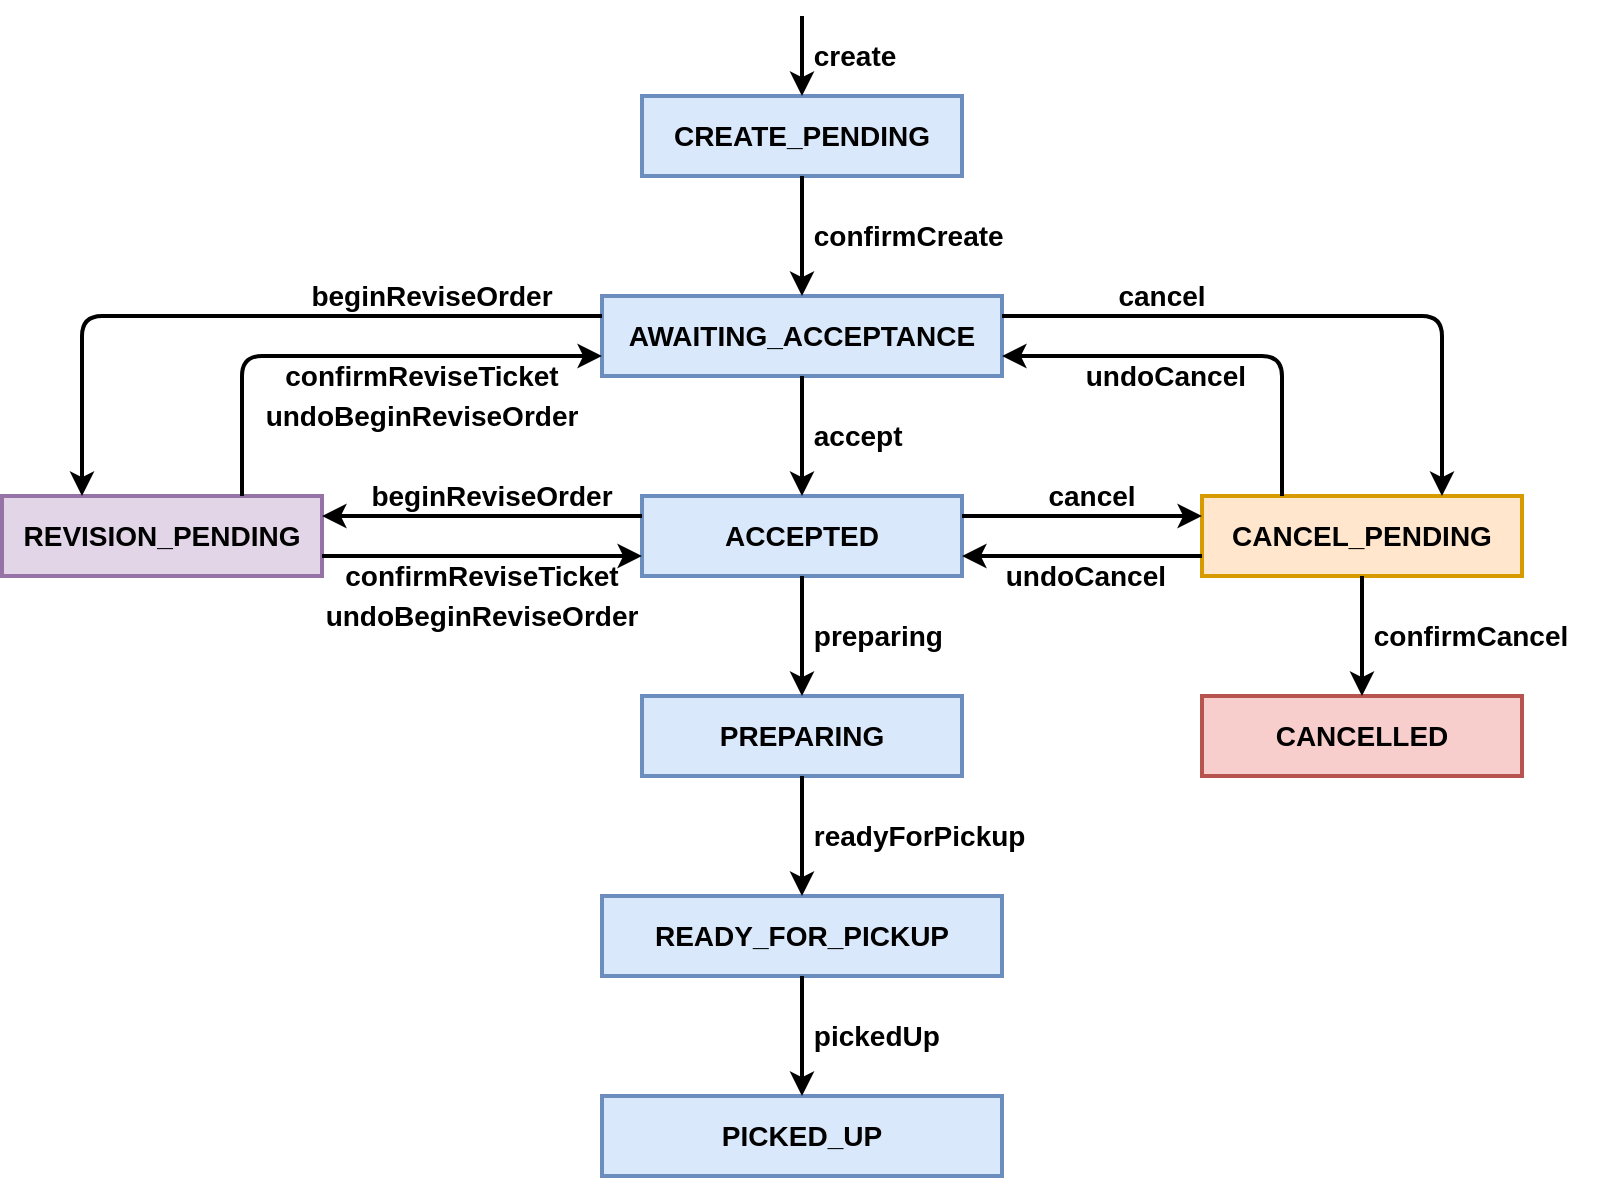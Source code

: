 <mxfile version="12.9.13" type="device"><diagram id="vGISYqAd2iQpnE0Jk0RS" name="Page-1"><mxGraphModel dx="1302" dy="701" grid="1" gridSize="10" guides="1" tooltips="1" connect="1" arrows="1" fold="1" page="1" pageScale="1" pageWidth="2000" pageHeight="2000" math="0" shadow="0"><root><mxCell id="0"/><mxCell id="1" parent="0"/><mxCell id="JC500J2g3jX2iVD-JPon-1" value="&lt;b&gt;&lt;font style=&quot;font-size: 14px&quot;&gt;CREATE_PENDING&lt;/font&gt;&lt;/b&gt;" style="rounded=0;whiteSpace=wrap;html=1;strokeWidth=2;fillColor=#dae8fc;strokeColor=#6c8ebf;" vertex="1" parent="1"><mxGeometry x="400" y="120" width="160" height="40" as="geometry"/></mxCell><mxCell id="JC500J2g3jX2iVD-JPon-2" value="&lt;span style=&quot;font-size: 14px&quot;&gt;&lt;b&gt;AWAITING_ACCEPTANCE&lt;/b&gt;&lt;/span&gt;" style="rounded=0;whiteSpace=wrap;html=1;strokeWidth=2;fillColor=#dae8fc;strokeColor=#6c8ebf;" vertex="1" parent="1"><mxGeometry x="380" y="220" width="200" height="40" as="geometry"/></mxCell><mxCell id="JC500J2g3jX2iVD-JPon-3" value="" style="endArrow=classic;html=1;strokeWidth=2;exitX=0.5;exitY=1;exitDx=0;exitDy=0;entryX=0.5;entryY=0;entryDx=0;entryDy=0;" edge="1" parent="1" source="JC500J2g3jX2iVD-JPon-1" target="JC500J2g3jX2iVD-JPon-2"><mxGeometry width="50" height="50" relative="1" as="geometry"><mxPoint x="800" y="370" as="sourcePoint"/><mxPoint x="850" y="320" as="targetPoint"/></mxGeometry></mxCell><mxCell id="JC500J2g3jX2iVD-JPon-4" value="&lt;span style=&quot;font-size: 14px&quot;&gt;&lt;b&gt;ACCEPTED&lt;/b&gt;&lt;/span&gt;" style="rounded=0;whiteSpace=wrap;html=1;strokeWidth=2;fillColor=#dae8fc;strokeColor=#6c8ebf;" vertex="1" parent="1"><mxGeometry x="400" y="320" width="160" height="40" as="geometry"/></mxCell><mxCell id="JC500J2g3jX2iVD-JPon-5" value="" style="endArrow=classic;html=1;strokeWidth=2;exitX=0.5;exitY=1;exitDx=0;exitDy=0;entryX=0.5;entryY=0;entryDx=0;entryDy=0;" edge="1" parent="1" source="JC500J2g3jX2iVD-JPon-2" target="JC500J2g3jX2iVD-JPon-4"><mxGeometry width="50" height="50" relative="1" as="geometry"><mxPoint x="800" y="370" as="sourcePoint"/><mxPoint x="850" y="320" as="targetPoint"/></mxGeometry></mxCell><mxCell id="JC500J2g3jX2iVD-JPon-6" value="&lt;span style=&quot;font-size: 14px&quot;&gt;&lt;b&gt;PREPARING&lt;/b&gt;&lt;/span&gt;" style="rounded=0;whiteSpace=wrap;html=1;strokeWidth=2;fillColor=#dae8fc;strokeColor=#6c8ebf;" vertex="1" parent="1"><mxGeometry x="400" y="420" width="160" height="40" as="geometry"/></mxCell><mxCell id="JC500J2g3jX2iVD-JPon-8" value="&lt;span style=&quot;font-size: 14px&quot;&gt;&lt;b&gt;READY_FOR_PICKUP&lt;/b&gt;&lt;/span&gt;" style="rounded=0;whiteSpace=wrap;html=1;strokeWidth=2;fillColor=#dae8fc;strokeColor=#6c8ebf;" vertex="1" parent="1"><mxGeometry x="380" y="520" width="200" height="40" as="geometry"/></mxCell><mxCell id="JC500J2g3jX2iVD-JPon-9" value="&lt;span style=&quot;font-size: 14px&quot;&gt;&lt;b&gt;PICKED_UP&lt;/b&gt;&lt;/span&gt;" style="rounded=0;whiteSpace=wrap;html=1;strokeWidth=2;fillColor=#dae8fc;strokeColor=#6c8ebf;" vertex="1" parent="1"><mxGeometry x="380" y="620" width="200" height="40" as="geometry"/></mxCell><mxCell id="JC500J2g3jX2iVD-JPon-10" value="" style="endArrow=classic;html=1;strokeWidth=2;exitX=0.5;exitY=1;exitDx=0;exitDy=0;entryX=0.5;entryY=0;entryDx=0;entryDy=0;" edge="1" parent="1" source="JC500J2g3jX2iVD-JPon-4" target="JC500J2g3jX2iVD-JPon-6"><mxGeometry width="50" height="50" relative="1" as="geometry"><mxPoint x="800" y="480" as="sourcePoint"/><mxPoint x="850" y="430" as="targetPoint"/></mxGeometry></mxCell><mxCell id="JC500J2g3jX2iVD-JPon-11" value="" style="endArrow=classic;html=1;strokeWidth=2;exitX=0.5;exitY=1;exitDx=0;exitDy=0;entryX=0.5;entryY=0;entryDx=0;entryDy=0;" edge="1" parent="1" source="JC500J2g3jX2iVD-JPon-6" target="JC500J2g3jX2iVD-JPon-8"><mxGeometry width="50" height="50" relative="1" as="geometry"><mxPoint x="800" y="480" as="sourcePoint"/><mxPoint x="850" y="430" as="targetPoint"/></mxGeometry></mxCell><mxCell id="JC500J2g3jX2iVD-JPon-12" value="" style="endArrow=classic;html=1;strokeWidth=2;exitX=0.5;exitY=1;exitDx=0;exitDy=0;entryX=0.5;entryY=0;entryDx=0;entryDy=0;" edge="1" parent="1" source="JC500J2g3jX2iVD-JPon-8" target="JC500J2g3jX2iVD-JPon-9"><mxGeometry width="50" height="50" relative="1" as="geometry"><mxPoint x="790" y="550" as="sourcePoint"/><mxPoint x="790" y="610" as="targetPoint"/></mxGeometry></mxCell><mxCell id="JC500J2g3jX2iVD-JPon-14" value="&lt;span style=&quot;font-size: 14px&quot;&gt;&lt;b&gt;CANCEL_PENDING&lt;/b&gt;&lt;/span&gt;" style="rounded=0;whiteSpace=wrap;html=1;strokeWidth=2;fillColor=#ffe6cc;strokeColor=#d79b00;" vertex="1" parent="1"><mxGeometry x="680" y="320" width="160" height="40" as="geometry"/></mxCell><mxCell id="JC500J2g3jX2iVD-JPon-15" value="" style="endArrow=classic;html=1;strokeWidth=2;exitX=1;exitY=0.25;exitDx=0;exitDy=0;entryX=0;entryY=0.25;entryDx=0;entryDy=0;" edge="1" parent="1" source="JC500J2g3jX2iVD-JPon-4" target="JC500J2g3jX2iVD-JPon-14"><mxGeometry width="50" height="50" relative="1" as="geometry"><mxPoint x="800" y="480" as="sourcePoint"/><mxPoint x="850" y="430" as="targetPoint"/></mxGeometry></mxCell><mxCell id="JC500J2g3jX2iVD-JPon-16" value="" style="endArrow=classic;html=1;strokeWidth=2;exitX=1;exitY=0.25;exitDx=0;exitDy=0;entryX=0.75;entryY=0;entryDx=0;entryDy=0;" edge="1" parent="1" source="JC500J2g3jX2iVD-JPon-2" target="JC500J2g3jX2iVD-JPon-14"><mxGeometry width="50" height="50" relative="1" as="geometry"><mxPoint x="800" y="480" as="sourcePoint"/><mxPoint x="850" y="430" as="targetPoint"/><Array as="points"><mxPoint x="800" y="230"/></Array></mxGeometry></mxCell><mxCell id="JC500J2g3jX2iVD-JPon-17" value="&lt;span style=&quot;font-size: 14px&quot;&gt;&lt;b&gt;CANCELLED&lt;/b&gt;&lt;/span&gt;" style="rounded=0;whiteSpace=wrap;html=1;strokeWidth=2;fillColor=#f8cecc;strokeColor=#b85450;" vertex="1" parent="1"><mxGeometry x="680" y="420" width="160" height="40" as="geometry"/></mxCell><mxCell id="JC500J2g3jX2iVD-JPon-18" value="" style="endArrow=classic;html=1;strokeWidth=2;exitX=0.5;exitY=1;exitDx=0;exitDy=0;entryX=0.5;entryY=0;entryDx=0;entryDy=0;" edge="1" parent="1" source="JC500J2g3jX2iVD-JPon-14" target="JC500J2g3jX2iVD-JPon-17"><mxGeometry width="50" height="50" relative="1" as="geometry"><mxPoint x="800" y="480" as="sourcePoint"/><mxPoint x="850" y="430" as="targetPoint"/></mxGeometry></mxCell><mxCell id="JC500J2g3jX2iVD-JPon-19" value="&lt;font style=&quot;font-size: 14px&quot;&gt;&lt;b&gt;&amp;nbsp;create&lt;/b&gt;&lt;/font&gt;" style="text;html=1;strokeColor=none;fillColor=none;align=left;verticalAlign=middle;whiteSpace=wrap;rounded=0;" vertex="1" parent="1"><mxGeometry x="480" y="90" width="120" height="20" as="geometry"/></mxCell><mxCell id="JC500J2g3jX2iVD-JPon-20" value="" style="endArrow=classic;html=1;strokeWidth=2;entryX=0.5;entryY=0;entryDx=0;entryDy=0;" edge="1" parent="1" target="JC500J2g3jX2iVD-JPon-1"><mxGeometry width="50" height="50" relative="1" as="geometry"><mxPoint x="480" y="80" as="sourcePoint"/><mxPoint x="850" y="10" as="targetPoint"/></mxGeometry></mxCell><mxCell id="JC500J2g3jX2iVD-JPon-21" value="&lt;font style=&quot;font-size: 14px&quot;&gt;&lt;b&gt;&amp;nbsp;confirmCreate&lt;/b&gt;&lt;/font&gt;" style="text;html=1;strokeColor=none;fillColor=none;align=left;verticalAlign=middle;whiteSpace=wrap;rounded=0;" vertex="1" parent="1"><mxGeometry x="480" y="180" width="120" height="20" as="geometry"/></mxCell><mxCell id="JC500J2g3jX2iVD-JPon-22" value="&lt;font style=&quot;font-size: 14px&quot;&gt;&lt;b&gt;&amp;nbsp;accept&lt;/b&gt;&lt;/font&gt;" style="text;html=1;strokeColor=none;fillColor=none;align=left;verticalAlign=middle;whiteSpace=wrap;rounded=0;" vertex="1" parent="1"><mxGeometry x="480" y="280" width="120" height="20" as="geometry"/></mxCell><mxCell id="JC500J2g3jX2iVD-JPon-23" value="&lt;font style=&quot;font-size: 14px&quot;&gt;&lt;b&gt;&amp;nbsp;preparing&lt;/b&gt;&lt;/font&gt;" style="text;html=1;strokeColor=none;fillColor=none;align=left;verticalAlign=middle;whiteSpace=wrap;rounded=0;" vertex="1" parent="1"><mxGeometry x="480" y="380" width="120" height="20" as="geometry"/></mxCell><mxCell id="JC500J2g3jX2iVD-JPon-24" value="&lt;span style=&quot;font-size: 14px&quot;&gt;&lt;b&gt;&amp;nbsp;readyForPickup&lt;/b&gt;&lt;/span&gt;" style="text;html=1;strokeColor=none;fillColor=none;align=left;verticalAlign=middle;whiteSpace=wrap;rounded=0;" vertex="1" parent="1"><mxGeometry x="480" y="480" width="120" height="20" as="geometry"/></mxCell><mxCell id="JC500J2g3jX2iVD-JPon-25" value="&lt;span style=&quot;font-size: 14px&quot;&gt;&lt;b&gt;&amp;nbsp;pickedUp&lt;/b&gt;&lt;/span&gt;" style="text;html=1;strokeColor=none;fillColor=none;align=left;verticalAlign=middle;whiteSpace=wrap;rounded=0;" vertex="1" parent="1"><mxGeometry x="480" y="580" width="120" height="20" as="geometry"/></mxCell><mxCell id="JC500J2g3jX2iVD-JPon-26" value="" style="endArrow=classic;html=1;strokeWidth=2;entryX=1;entryY=0.75;entryDx=0;entryDy=0;exitX=0.25;exitY=0;exitDx=0;exitDy=0;" edge="1" parent="1" source="JC500J2g3jX2iVD-JPon-14" target="JC500J2g3jX2iVD-JPon-2"><mxGeometry width="50" height="50" relative="1" as="geometry"><mxPoint x="800" y="420" as="sourcePoint"/><mxPoint x="850" y="370" as="targetPoint"/><Array as="points"><mxPoint x="720" y="250"/></Array></mxGeometry></mxCell><mxCell id="JC500J2g3jX2iVD-JPon-27" value="" style="endArrow=classic;html=1;strokeWidth=2;entryX=1;entryY=0.75;entryDx=0;entryDy=0;exitX=0;exitY=0.75;exitDx=0;exitDy=0;" edge="1" parent="1" source="JC500J2g3jX2iVD-JPon-14" target="JC500J2g3jX2iVD-JPon-4"><mxGeometry width="50" height="50" relative="1" as="geometry"><mxPoint x="800" y="420" as="sourcePoint"/><mxPoint x="850" y="370" as="targetPoint"/></mxGeometry></mxCell><mxCell id="JC500J2g3jX2iVD-JPon-29" value="&lt;span style=&quot;font-size: 14px&quot;&gt;&lt;b&gt;cancel&lt;/b&gt;&lt;/span&gt;" style="text;html=1;strokeColor=none;fillColor=none;align=center;verticalAlign=middle;whiteSpace=wrap;rounded=0;" vertex="1" parent="1"><mxGeometry x="625" y="210" width="70" height="20" as="geometry"/></mxCell><mxCell id="JC500J2g3jX2iVD-JPon-30" value="&lt;span style=&quot;font-size: 14px&quot;&gt;&lt;b&gt;cancel&lt;/b&gt;&lt;/span&gt;" style="text;html=1;strokeColor=none;fillColor=none;align=center;verticalAlign=middle;whiteSpace=wrap;rounded=0;" vertex="1" parent="1"><mxGeometry x="590" y="310" width="70" height="20" as="geometry"/></mxCell><mxCell id="JC500J2g3jX2iVD-JPon-31" value="&lt;span style=&quot;font-size: 14px&quot;&gt;&lt;b&gt;&amp;nbsp;confirmCancel&lt;/b&gt;&lt;/span&gt;" style="text;html=1;strokeColor=none;fillColor=none;align=left;verticalAlign=middle;whiteSpace=wrap;rounded=0;" vertex="1" parent="1"><mxGeometry x="760" y="380" width="120" height="20" as="geometry"/></mxCell><mxCell id="JC500J2g3jX2iVD-JPon-32" value="&lt;span style=&quot;font-size: 14px&quot;&gt;&lt;b&gt;&amp;nbsp;undoCancel&lt;/b&gt;&lt;/span&gt;" style="text;html=1;strokeColor=none;fillColor=none;align=center;verticalAlign=middle;whiteSpace=wrap;rounded=0;" vertex="1" parent="1"><mxGeometry x="610" y="250" width="100" height="20" as="geometry"/></mxCell><mxCell id="JC500J2g3jX2iVD-JPon-33" value="&lt;span style=&quot;font-size: 14px&quot;&gt;&lt;b&gt;&amp;nbsp;undoCancel&lt;/b&gt;&lt;/span&gt;" style="text;html=1;strokeColor=none;fillColor=none;align=center;verticalAlign=middle;whiteSpace=wrap;rounded=0;" vertex="1" parent="1"><mxGeometry x="570" y="350" width="100" height="20" as="geometry"/></mxCell><mxCell id="JC500J2g3jX2iVD-JPon-34" value="&lt;span style=&quot;font-size: 14px&quot;&gt;&lt;b&gt;REVISION_PENDING&lt;/b&gt;&lt;/span&gt;" style="rounded=0;whiteSpace=wrap;html=1;strokeWidth=2;fillColor=#e1d5e7;strokeColor=#9673a6;" vertex="1" parent="1"><mxGeometry x="80" y="320" width="160" height="40" as="geometry"/></mxCell><mxCell id="JC500J2g3jX2iVD-JPon-35" value="" style="endArrow=classic;html=1;strokeWidth=2;exitX=0;exitY=0.25;exitDx=0;exitDy=0;entryX=0.25;entryY=0;entryDx=0;entryDy=0;" edge="1" parent="1" source="JC500J2g3jX2iVD-JPon-2" target="JC500J2g3jX2iVD-JPon-34"><mxGeometry width="50" height="50" relative="1" as="geometry"><mxPoint x="660" y="420" as="sourcePoint"/><mxPoint x="710" y="370" as="targetPoint"/><Array as="points"><mxPoint x="120" y="230"/></Array></mxGeometry></mxCell><mxCell id="JC500J2g3jX2iVD-JPon-36" value="" style="endArrow=classic;html=1;strokeWidth=2;entryX=1;entryY=0.25;entryDx=0;entryDy=0;exitX=0;exitY=0.25;exitDx=0;exitDy=0;" edge="1" parent="1" source="JC500J2g3jX2iVD-JPon-4" target="JC500J2g3jX2iVD-JPon-34"><mxGeometry width="50" height="50" relative="1" as="geometry"><mxPoint x="660" y="420" as="sourcePoint"/><mxPoint x="710" y="370" as="targetPoint"/></mxGeometry></mxCell><mxCell id="JC500J2g3jX2iVD-JPon-37" value="" style="endArrow=classic;html=1;strokeWidth=2;entryX=0;entryY=0.75;entryDx=0;entryDy=0;exitX=0.75;exitY=0;exitDx=0;exitDy=0;" edge="1" parent="1" source="JC500J2g3jX2iVD-JPon-34" target="JC500J2g3jX2iVD-JPon-2"><mxGeometry width="50" height="50" relative="1" as="geometry"><mxPoint x="660" y="420" as="sourcePoint"/><mxPoint x="710" y="370" as="targetPoint"/><Array as="points"><mxPoint x="200" y="250"/></Array></mxGeometry></mxCell><mxCell id="JC500J2g3jX2iVD-JPon-38" value="" style="endArrow=classic;html=1;strokeWidth=2;exitX=1;exitY=0.75;exitDx=0;exitDy=0;entryX=0;entryY=0.75;entryDx=0;entryDy=0;" edge="1" parent="1" source="JC500J2g3jX2iVD-JPon-34" target="JC500J2g3jX2iVD-JPon-4"><mxGeometry width="50" height="50" relative="1" as="geometry"><mxPoint x="660" y="420" as="sourcePoint"/><mxPoint x="710" y="370" as="targetPoint"/></mxGeometry></mxCell><mxCell id="JC500J2g3jX2iVD-JPon-39" value="&lt;span style=&quot;font-size: 14px&quot;&gt;&lt;b&gt;beginReviseOrder&lt;/b&gt;&lt;/span&gt;" style="text;html=1;strokeColor=none;fillColor=none;align=center;verticalAlign=middle;whiteSpace=wrap;rounded=0;" vertex="1" parent="1"><mxGeometry x="230" y="210" width="130" height="20" as="geometry"/></mxCell><mxCell id="JC500J2g3jX2iVD-JPon-40" value="&lt;span style=&quot;font-size: 14px&quot;&gt;&lt;b&gt;beginReviseOrder&lt;/b&gt;&lt;/span&gt;" style="text;html=1;strokeColor=none;fillColor=none;align=center;verticalAlign=middle;whiteSpace=wrap;rounded=0;" vertex="1" parent="1"><mxGeometry x="260" y="310" width="130" height="20" as="geometry"/></mxCell><mxCell id="JC500J2g3jX2iVD-JPon-41" value="&lt;span style=&quot;font-size: 14px&quot;&gt;&lt;b&gt;undoBeginReviseOrder&lt;/b&gt;&lt;/span&gt;" style="text;html=1;strokeColor=none;fillColor=none;align=center;verticalAlign=middle;whiteSpace=wrap;rounded=0;" vertex="1" parent="1"><mxGeometry x="235" y="370" width="170" height="20" as="geometry"/></mxCell><mxCell id="JC500J2g3jX2iVD-JPon-42" value="&lt;span style=&quot;font-size: 14px&quot;&gt;&lt;b&gt;confirmReviseTicket&lt;/b&gt;&lt;/span&gt;" style="text;html=1;strokeColor=none;fillColor=none;align=center;verticalAlign=middle;whiteSpace=wrap;rounded=0;" vertex="1" parent="1"><mxGeometry x="220" y="250" width="140" height="20" as="geometry"/></mxCell><mxCell id="JC500J2g3jX2iVD-JPon-43" value="&lt;span style=&quot;font-size: 14px&quot;&gt;&lt;b&gt;confirmReviseTicket&lt;/b&gt;&lt;/span&gt;" style="text;html=1;strokeColor=none;fillColor=none;align=center;verticalAlign=middle;whiteSpace=wrap;rounded=0;" vertex="1" parent="1"><mxGeometry x="250" y="350" width="140" height="20" as="geometry"/></mxCell><mxCell id="JC500J2g3jX2iVD-JPon-44" value="&lt;span style=&quot;font-size: 14px&quot;&gt;&lt;b&gt;undoBeginReviseOrder&lt;/b&gt;&lt;/span&gt;" style="text;html=1;strokeColor=none;fillColor=none;align=center;verticalAlign=middle;whiteSpace=wrap;rounded=0;" vertex="1" parent="1"><mxGeometry x="205" y="270" width="170" height="20" as="geometry"/></mxCell></root></mxGraphModel></diagram></mxfile>